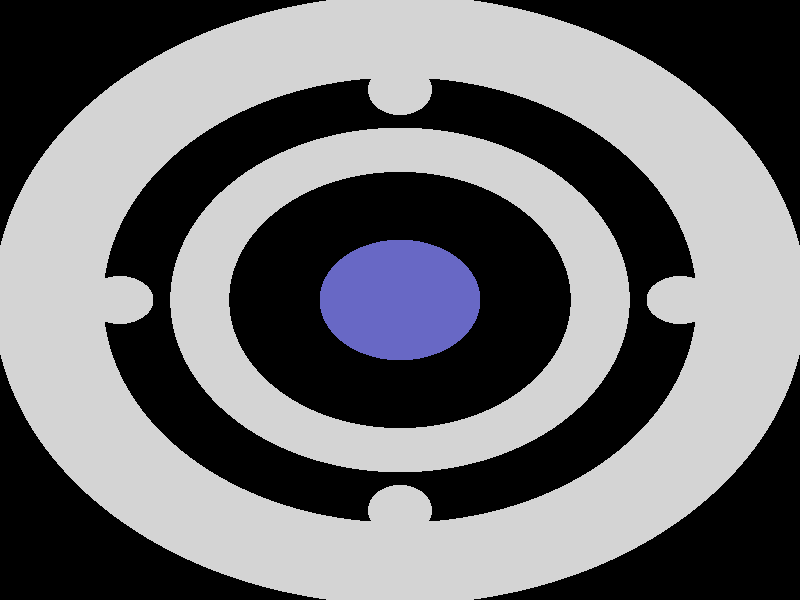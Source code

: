 // Scene Created by the Breeze Designer 2.0
// Written by Neville Richards

#include "colors.inc"
#include "textures.inc"
#include "shapes.inc"

// CAMERA POSITION
camera {
 right      < -1, 0, 0 >
 up         < 0, 1, 0 >
 direction  < 0, 0, 1 >
 location   < 0, 0, 5 >
 look_at    < 0, 0, 0 >
}
// LIGHT _light3
light_source { < 0, 0.5, 21.625 >
color White
}

// LIGHT _light4
light_source { < -10, 10, 10 >
color White
}














// TORUS _torus0
sphere { <0,0,0> 1.5
 texture { pigment { color NavyBlue } }
 translate  < 0, 0, -10 >
 }



// TORUS _torus0
torus { 1.75, 0.2
 texture { Chrome_Texture }
 rotate  < 90, 0, 90 >
 translate  < 0, 0, 1 >
 }


// TORUS _torus0_0_1
torus { 1.75, 0.25
 texture { Chrome_Texture }
 rotate  < 90, 0, 90 >
 translate  < 0, 0, -2 - 6*clock >
 }

// TORUS _torus0_0_1
torus { 1.75, 0.25
 texture { Chrome_Texture }
 rotate  < 90, 0, 90 >
 translate  < 0, 0, 1 - 3*clock >
 }


// SPHERE _sphere0
sphere {  < 0, 0, 0 > 1
 texture { Chrome_Texture }
 scale  < 0.2, 0.2, 0.2 >
 translate  < 0, 1.75, -5*clock >
 }


// SPHERE _sphere0_2
sphere {  < 0, 0, 0 > 1
 texture { Chrome_Texture }
 scale  < 0.2, 0.2, 0.2 >
 translate  < 0, -1.75, -5*clock >
 }


// SPHERE _sphere0_2_3
sphere {  < 0, 0, 0 > 1
 texture { Chrome_Texture }
 scale  < 0.2, 0.2, 0.2 >
 translate  < 1.75, 0, -5*clock >
 }


// SPHERE _sphere0_2_3_4
sphere {  < 0, 0, 0 > 1
 texture { Chrome_Texture }
 scale  < 0.2, 0.2, 0.2 >
 translate  < -1.75, 0, -5*clock >
 }

